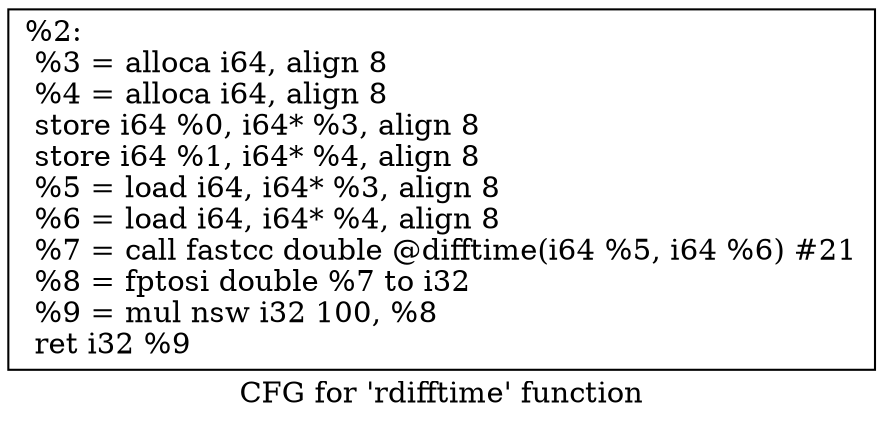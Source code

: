 digraph "CFG for 'rdifftime' function" {
	label="CFG for 'rdifftime' function";

	Node0x27f1880 [shape=record,label="{%2:\l  %3 = alloca i64, align 8\l  %4 = alloca i64, align 8\l  store i64 %0, i64* %3, align 8\l  store i64 %1, i64* %4, align 8\l  %5 = load i64, i64* %3, align 8\l  %6 = load i64, i64* %4, align 8\l  %7 = call fastcc double @difftime(i64 %5, i64 %6) #21\l  %8 = fptosi double %7 to i32\l  %9 = mul nsw i32 100, %8\l  ret i32 %9\l}"];
}
